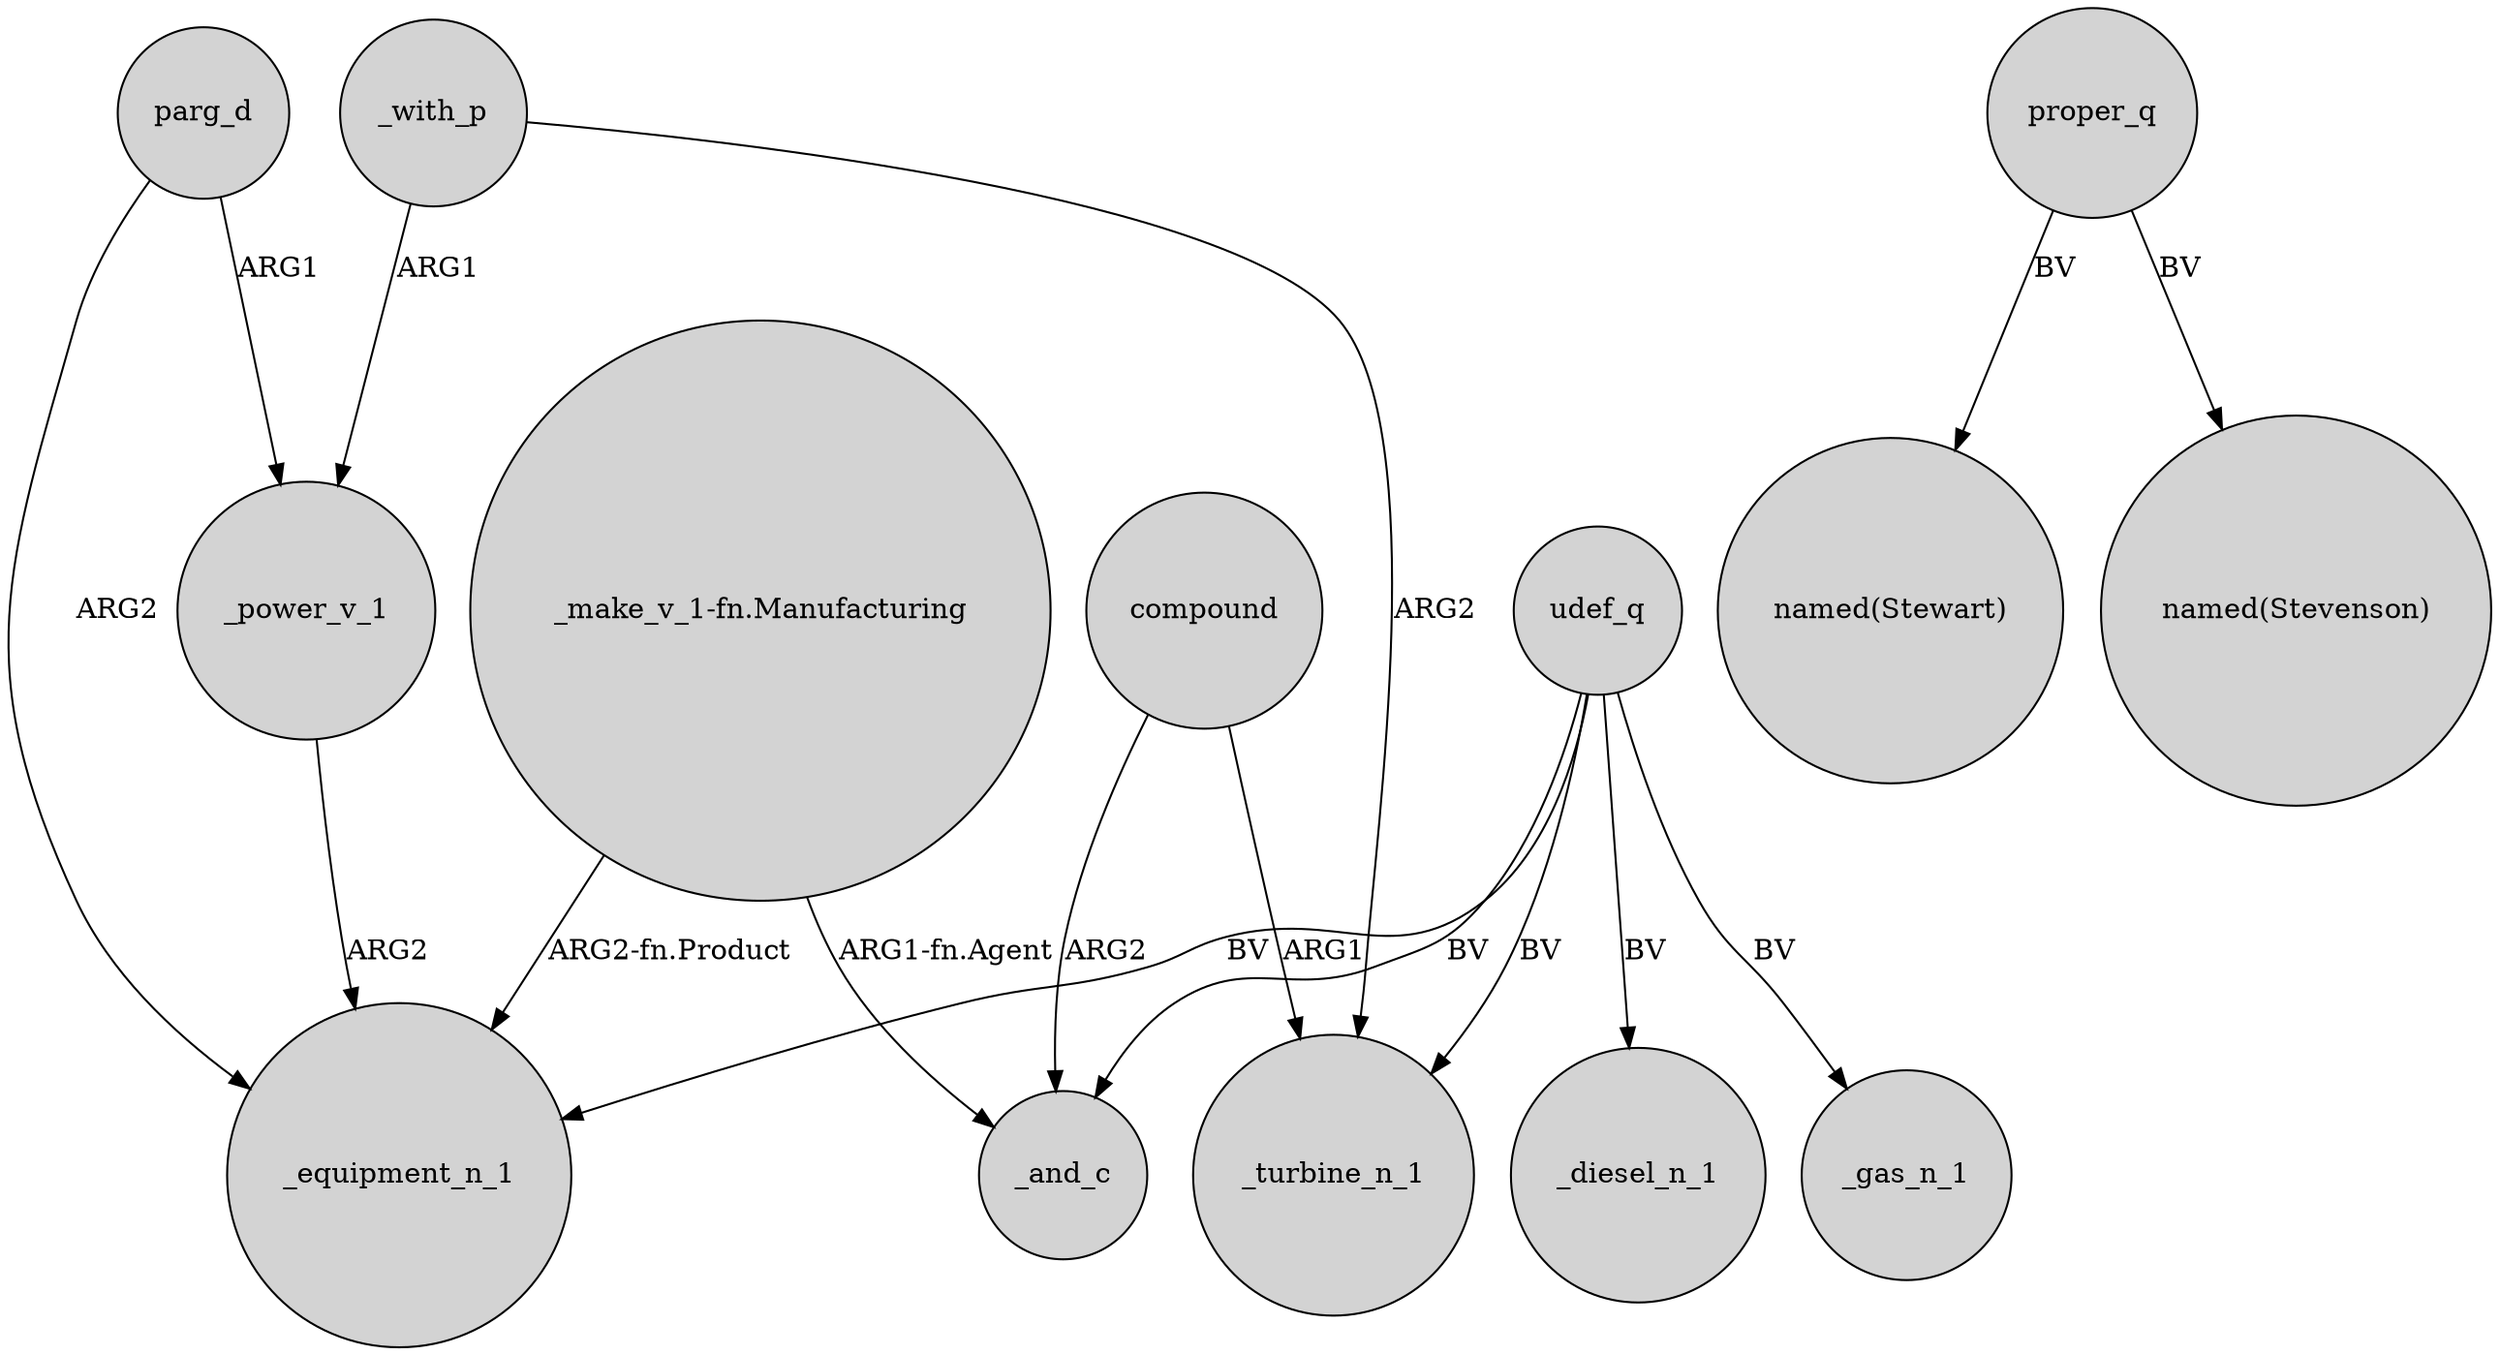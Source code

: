 digraph {
	node [shape=circle style=filled]
	"_make_v_1-fn.Manufacturing" -> _equipment_n_1 [label="ARG2-fn.Product"]
	parg_d -> _equipment_n_1 [label=ARG2]
	compound -> _and_c [label=ARG2]
	_power_v_1 -> _equipment_n_1 [label=ARG2]
	udef_q -> _equipment_n_1 [label=BV]
	_with_p -> _turbine_n_1 [label=ARG2]
	udef_q -> _turbine_n_1 [label=BV]
	proper_q -> "named(Stewart)" [label=BV]
	compound -> _turbine_n_1 [label=ARG1]
	parg_d -> _power_v_1 [label=ARG1]
	"_make_v_1-fn.Manufacturing" -> _and_c [label="ARG1-fn.Agent"]
	proper_q -> "named(Stevenson)" [label=BV]
	udef_q -> _and_c [label=BV]
	udef_q -> _diesel_n_1 [label=BV]
	udef_q -> _gas_n_1 [label=BV]
	_with_p -> _power_v_1 [label=ARG1]
}
